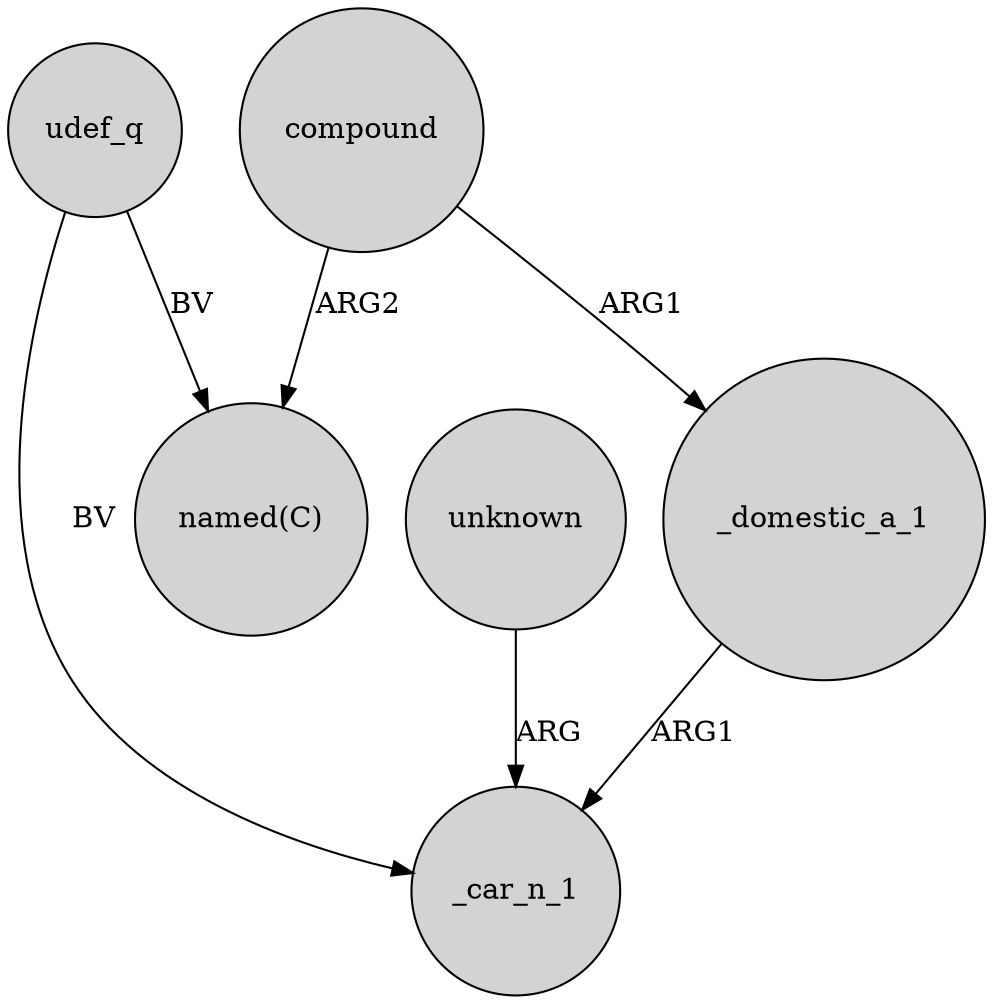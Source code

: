 digraph {
	node [shape=circle style=filled]
	udef_q -> _car_n_1 [label=BV]
	unknown -> _car_n_1 [label=ARG]
	udef_q -> "named(C)" [label=BV]
	compound -> _domestic_a_1 [label=ARG1]
	compound -> "named(C)" [label=ARG2]
	_domestic_a_1 -> _car_n_1 [label=ARG1]
}
